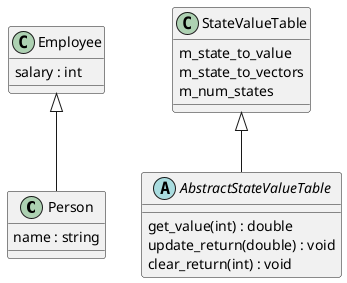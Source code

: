 

@startuml classes
Person : name : string

Employee <|-- Person
Employee : salary : int


abstract AbstractStateValueTable
AbstractStateValueTable : get_value(int) : double
AbstractStateValueTable : update_return(double) : void
AbstractStateValueTable : clear_return(int) : void


StateValueTable <|-- AbstractStateValueTable
StateValueTable : m_state_to_value
StateValueTable : m_state_to_vectors 
StateValueTable  : m_num_states
@enduml
